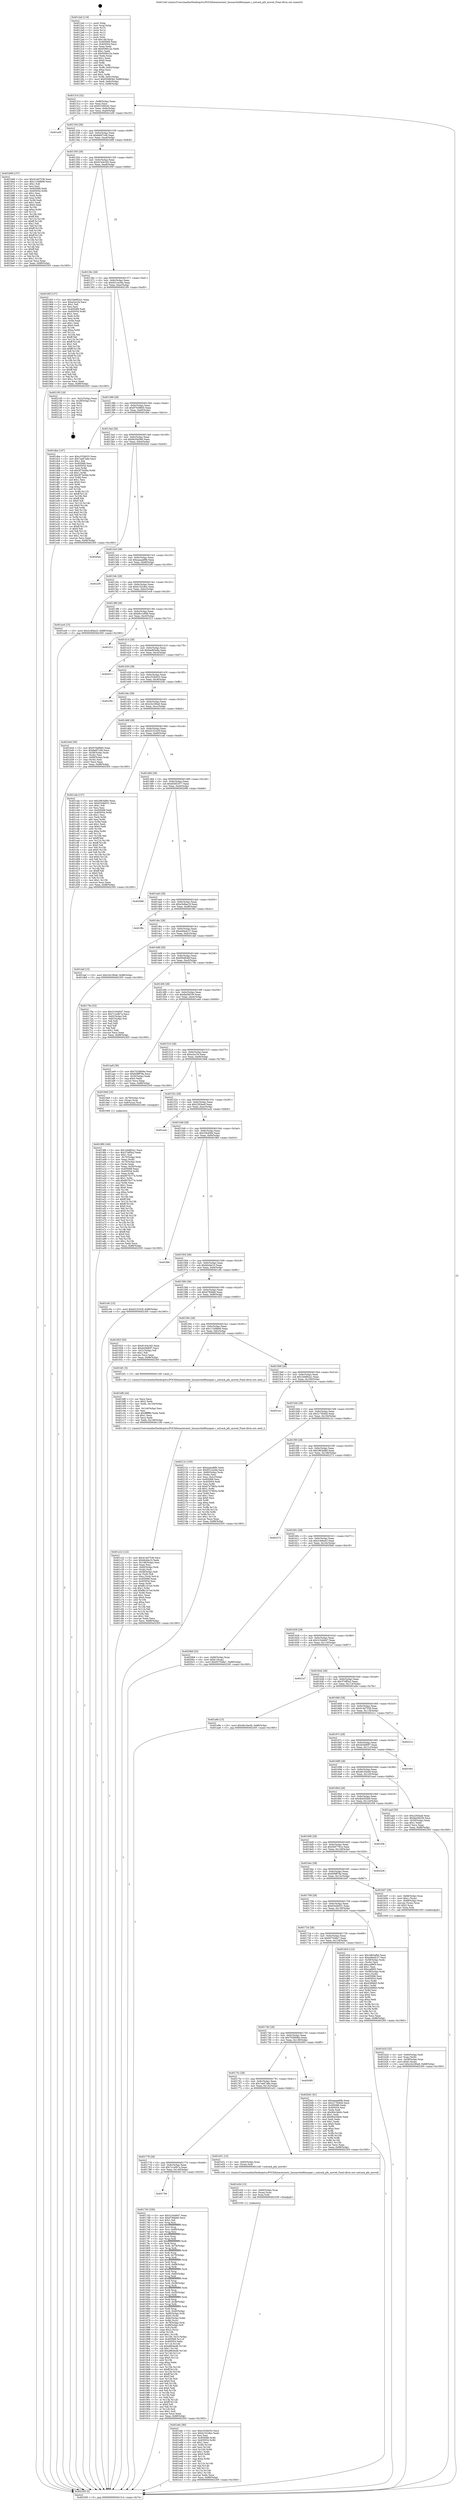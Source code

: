 digraph "0x4012a0" {
  label = "0x4012a0 (/mnt/c/Users/mathe/Desktop/tcc/POCII/binaries/extr_linuxarchx86mmpat.c_untrack_pfn_moved_Final-ollvm.out::main(0))"
  labelloc = "t"
  node[shape=record]

  Entry [label="",width=0.3,height=0.3,shape=circle,fillcolor=black,style=filled]
  "0x401314" [label="{
     0x401314 [32]\l
     | [instrs]\l
     &nbsp;&nbsp;0x401314 \<+6\>: mov -0x88(%rbp),%eax\l
     &nbsp;&nbsp;0x40131a \<+2\>: mov %eax,%ecx\l
     &nbsp;&nbsp;0x40131c \<+6\>: sub $0x815092d2,%ecx\l
     &nbsp;&nbsp;0x401322 \<+6\>: mov %eax,-0x9c(%rbp)\l
     &nbsp;&nbsp;0x401328 \<+6\>: mov %ecx,-0xa0(%rbp)\l
     &nbsp;&nbsp;0x40132e \<+6\>: je 0000000000401ed5 \<main+0xc35\>\l
  }"]
  "0x401ed5" [label="{
     0x401ed5\l
  }", style=dashed]
  "0x401334" [label="{
     0x401334 [28]\l
     | [instrs]\l
     &nbsp;&nbsp;0x401334 \<+5\>: jmp 0000000000401339 \<main+0x99\>\l
     &nbsp;&nbsp;0x401339 \<+6\>: mov -0x9c(%rbp),%eax\l
     &nbsp;&nbsp;0x40133f \<+5\>: sub $0x8afd7c06,%eax\l
     &nbsp;&nbsp;0x401344 \<+6\>: mov %eax,-0xa4(%rbp)\l
     &nbsp;&nbsp;0x40134a \<+6\>: je 0000000000401b68 \<main+0x8c8\>\l
  }"]
  Exit [label="",width=0.3,height=0.3,shape=circle,fillcolor=black,style=filled,peripheries=2]
  "0x401b68" [label="{
     0x401b68 [137]\l
     | [instrs]\l
     &nbsp;&nbsp;0x401b68 \<+5\>: mov $0x414d7538,%eax\l
     &nbsp;&nbsp;0x401b6d \<+5\>: mov $0x11549b66,%ecx\l
     &nbsp;&nbsp;0x401b72 \<+2\>: mov $0x1,%dl\l
     &nbsp;&nbsp;0x401b74 \<+2\>: xor %esi,%esi\l
     &nbsp;&nbsp;0x401b76 \<+7\>: mov 0x405068,%edi\l
     &nbsp;&nbsp;0x401b7d \<+8\>: mov 0x405054,%r8d\l
     &nbsp;&nbsp;0x401b85 \<+3\>: sub $0x1,%esi\l
     &nbsp;&nbsp;0x401b88 \<+3\>: mov %edi,%r9d\l
     &nbsp;&nbsp;0x401b8b \<+3\>: add %esi,%r9d\l
     &nbsp;&nbsp;0x401b8e \<+4\>: imul %r9d,%edi\l
     &nbsp;&nbsp;0x401b92 \<+3\>: and $0x1,%edi\l
     &nbsp;&nbsp;0x401b95 \<+3\>: cmp $0x0,%edi\l
     &nbsp;&nbsp;0x401b98 \<+4\>: sete %r10b\l
     &nbsp;&nbsp;0x401b9c \<+4\>: cmp $0xa,%r8d\l
     &nbsp;&nbsp;0x401ba0 \<+4\>: setl %r11b\l
     &nbsp;&nbsp;0x401ba4 \<+3\>: mov %r10b,%bl\l
     &nbsp;&nbsp;0x401ba7 \<+3\>: xor $0xff,%bl\l
     &nbsp;&nbsp;0x401baa \<+3\>: mov %r11b,%r14b\l
     &nbsp;&nbsp;0x401bad \<+4\>: xor $0xff,%r14b\l
     &nbsp;&nbsp;0x401bb1 \<+3\>: xor $0x1,%dl\l
     &nbsp;&nbsp;0x401bb4 \<+3\>: mov %bl,%r15b\l
     &nbsp;&nbsp;0x401bb7 \<+4\>: and $0xff,%r15b\l
     &nbsp;&nbsp;0x401bbb \<+3\>: and %dl,%r10b\l
     &nbsp;&nbsp;0x401bbe \<+3\>: mov %r14b,%r12b\l
     &nbsp;&nbsp;0x401bc1 \<+4\>: and $0xff,%r12b\l
     &nbsp;&nbsp;0x401bc5 \<+3\>: and %dl,%r11b\l
     &nbsp;&nbsp;0x401bc8 \<+3\>: or %r10b,%r15b\l
     &nbsp;&nbsp;0x401bcb \<+3\>: or %r11b,%r12b\l
     &nbsp;&nbsp;0x401bce \<+3\>: xor %r12b,%r15b\l
     &nbsp;&nbsp;0x401bd1 \<+3\>: or %r14b,%bl\l
     &nbsp;&nbsp;0x401bd4 \<+3\>: xor $0xff,%bl\l
     &nbsp;&nbsp;0x401bd7 \<+3\>: or $0x1,%dl\l
     &nbsp;&nbsp;0x401bda \<+2\>: and %dl,%bl\l
     &nbsp;&nbsp;0x401bdc \<+3\>: or %bl,%r15b\l
     &nbsp;&nbsp;0x401bdf \<+4\>: test $0x1,%r15b\l
     &nbsp;&nbsp;0x401be3 \<+3\>: cmovne %ecx,%eax\l
     &nbsp;&nbsp;0x401be6 \<+6\>: mov %eax,-0x88(%rbp)\l
     &nbsp;&nbsp;0x401bec \<+5\>: jmp 0000000000402305 \<main+0x1065\>\l
  }"]
  "0x401350" [label="{
     0x401350 [28]\l
     | [instrs]\l
     &nbsp;&nbsp;0x401350 \<+5\>: jmp 0000000000401355 \<main+0xb5\>\l
     &nbsp;&nbsp;0x401355 \<+6\>: mov -0x9c(%rbp),%eax\l
     &nbsp;&nbsp;0x40135b \<+5\>: sub $0x9143e345,%eax\l
     &nbsp;&nbsp;0x401360 \<+6\>: mov %eax,-0xa8(%rbp)\l
     &nbsp;&nbsp;0x401366 \<+6\>: je 000000000040195f \<main+0x6bf\>\l
  }"]
  "0x401e6c" [label="{
     0x401e6c [90]\l
     | [instrs]\l
     &nbsp;&nbsp;0x401e6c \<+5\>: mov $0xc333b033,%ecx\l
     &nbsp;&nbsp;0x401e71 \<+5\>: mov $0xb152c8ec,%edx\l
     &nbsp;&nbsp;0x401e76 \<+2\>: xor %esi,%esi\l
     &nbsp;&nbsp;0x401e78 \<+8\>: mov 0x405068,%r8d\l
     &nbsp;&nbsp;0x401e80 \<+8\>: mov 0x405054,%r9d\l
     &nbsp;&nbsp;0x401e88 \<+3\>: sub $0x1,%esi\l
     &nbsp;&nbsp;0x401e8b \<+3\>: mov %r8d,%r10d\l
     &nbsp;&nbsp;0x401e8e \<+3\>: add %esi,%r10d\l
     &nbsp;&nbsp;0x401e91 \<+4\>: imul %r10d,%r8d\l
     &nbsp;&nbsp;0x401e95 \<+4\>: and $0x1,%r8d\l
     &nbsp;&nbsp;0x401e99 \<+4\>: cmp $0x0,%r8d\l
     &nbsp;&nbsp;0x401e9d \<+4\>: sete %r11b\l
     &nbsp;&nbsp;0x401ea1 \<+4\>: cmp $0xa,%r9d\l
     &nbsp;&nbsp;0x401ea5 \<+3\>: setl %bl\l
     &nbsp;&nbsp;0x401ea8 \<+3\>: mov %r11b,%r14b\l
     &nbsp;&nbsp;0x401eab \<+3\>: and %bl,%r14b\l
     &nbsp;&nbsp;0x401eae \<+3\>: xor %bl,%r11b\l
     &nbsp;&nbsp;0x401eb1 \<+3\>: or %r11b,%r14b\l
     &nbsp;&nbsp;0x401eb4 \<+4\>: test $0x1,%r14b\l
     &nbsp;&nbsp;0x401eb8 \<+3\>: cmovne %edx,%ecx\l
     &nbsp;&nbsp;0x401ebb \<+6\>: mov %ecx,-0x88(%rbp)\l
     &nbsp;&nbsp;0x401ec1 \<+5\>: jmp 0000000000402305 \<main+0x1065\>\l
  }"]
  "0x40195f" [label="{
     0x40195f [137]\l
     | [instrs]\l
     &nbsp;&nbsp;0x40195f \<+5\>: mov $0x1bb892a1,%eax\l
     &nbsp;&nbsp;0x401964 \<+5\>: mov $0xa2ec34,%ecx\l
     &nbsp;&nbsp;0x401969 \<+2\>: mov $0x1,%dl\l
     &nbsp;&nbsp;0x40196b \<+2\>: xor %esi,%esi\l
     &nbsp;&nbsp;0x40196d \<+7\>: mov 0x405068,%edi\l
     &nbsp;&nbsp;0x401974 \<+8\>: mov 0x405054,%r8d\l
     &nbsp;&nbsp;0x40197c \<+3\>: sub $0x1,%esi\l
     &nbsp;&nbsp;0x40197f \<+3\>: mov %edi,%r9d\l
     &nbsp;&nbsp;0x401982 \<+3\>: add %esi,%r9d\l
     &nbsp;&nbsp;0x401985 \<+4\>: imul %r9d,%edi\l
     &nbsp;&nbsp;0x401989 \<+3\>: and $0x1,%edi\l
     &nbsp;&nbsp;0x40198c \<+3\>: cmp $0x0,%edi\l
     &nbsp;&nbsp;0x40198f \<+4\>: sete %r10b\l
     &nbsp;&nbsp;0x401993 \<+4\>: cmp $0xa,%r8d\l
     &nbsp;&nbsp;0x401997 \<+4\>: setl %r11b\l
     &nbsp;&nbsp;0x40199b \<+3\>: mov %r10b,%bl\l
     &nbsp;&nbsp;0x40199e \<+3\>: xor $0xff,%bl\l
     &nbsp;&nbsp;0x4019a1 \<+3\>: mov %r11b,%r14b\l
     &nbsp;&nbsp;0x4019a4 \<+4\>: xor $0xff,%r14b\l
     &nbsp;&nbsp;0x4019a8 \<+3\>: xor $0x1,%dl\l
     &nbsp;&nbsp;0x4019ab \<+3\>: mov %bl,%r15b\l
     &nbsp;&nbsp;0x4019ae \<+4\>: and $0xff,%r15b\l
     &nbsp;&nbsp;0x4019b2 \<+3\>: and %dl,%r10b\l
     &nbsp;&nbsp;0x4019b5 \<+3\>: mov %r14b,%r12b\l
     &nbsp;&nbsp;0x4019b8 \<+4\>: and $0xff,%r12b\l
     &nbsp;&nbsp;0x4019bc \<+3\>: and %dl,%r11b\l
     &nbsp;&nbsp;0x4019bf \<+3\>: or %r10b,%r15b\l
     &nbsp;&nbsp;0x4019c2 \<+3\>: or %r11b,%r12b\l
     &nbsp;&nbsp;0x4019c5 \<+3\>: xor %r12b,%r15b\l
     &nbsp;&nbsp;0x4019c8 \<+3\>: or %r14b,%bl\l
     &nbsp;&nbsp;0x4019cb \<+3\>: xor $0xff,%bl\l
     &nbsp;&nbsp;0x4019ce \<+3\>: or $0x1,%dl\l
     &nbsp;&nbsp;0x4019d1 \<+2\>: and %dl,%bl\l
     &nbsp;&nbsp;0x4019d3 \<+3\>: or %bl,%r15b\l
     &nbsp;&nbsp;0x4019d6 \<+4\>: test $0x1,%r15b\l
     &nbsp;&nbsp;0x4019da \<+3\>: cmovne %ecx,%eax\l
     &nbsp;&nbsp;0x4019dd \<+6\>: mov %eax,-0x88(%rbp)\l
     &nbsp;&nbsp;0x4019e3 \<+5\>: jmp 0000000000402305 \<main+0x1065\>\l
  }"]
  "0x40136c" [label="{
     0x40136c [28]\l
     | [instrs]\l
     &nbsp;&nbsp;0x40136c \<+5\>: jmp 0000000000401371 \<main+0xd1\>\l
     &nbsp;&nbsp;0x401371 \<+6\>: mov -0x9c(%rbp),%eax\l
     &nbsp;&nbsp;0x401377 \<+5\>: sub $0x931ce29a,%eax\l
     &nbsp;&nbsp;0x40137c \<+6\>: mov %eax,-0xac(%rbp)\l
     &nbsp;&nbsp;0x401382 \<+6\>: je 0000000000402195 \<main+0xef5\>\l
  }"]
  "0x401e5d" [label="{
     0x401e5d [15]\l
     | [instrs]\l
     &nbsp;&nbsp;0x401e5d \<+4\>: mov -0x60(%rbp),%rax\l
     &nbsp;&nbsp;0x401e61 \<+3\>: mov (%rax),%rax\l
     &nbsp;&nbsp;0x401e64 \<+3\>: mov %rax,%rdi\l
     &nbsp;&nbsp;0x401e67 \<+5\>: call 0000000000401030 \<free@plt\>\l
     | [calls]\l
     &nbsp;&nbsp;0x401030 \{1\} (unknown)\l
  }"]
  "0x402195" [label="{
     0x402195 [18]\l
     | [instrs]\l
     &nbsp;&nbsp;0x402195 \<+3\>: mov -0x2c(%rbp),%eax\l
     &nbsp;&nbsp;0x402198 \<+4\>: lea -0x28(%rbp),%rsp\l
     &nbsp;&nbsp;0x40219c \<+1\>: pop %rbx\l
     &nbsp;&nbsp;0x40219d \<+2\>: pop %r12\l
     &nbsp;&nbsp;0x40219f \<+2\>: pop %r13\l
     &nbsp;&nbsp;0x4021a1 \<+2\>: pop %r14\l
     &nbsp;&nbsp;0x4021a3 \<+2\>: pop %r15\l
     &nbsp;&nbsp;0x4021a5 \<+1\>: pop %rbp\l
     &nbsp;&nbsp;0x4021a6 \<+1\>: ret\l
  }"]
  "0x401388" [label="{
     0x401388 [28]\l
     | [instrs]\l
     &nbsp;&nbsp;0x401388 \<+5\>: jmp 000000000040138d \<main+0xed\>\l
     &nbsp;&nbsp;0x40138d \<+6\>: mov -0x9c(%rbp),%eax\l
     &nbsp;&nbsp;0x401393 \<+5\>: sub $0x970e96b5,%eax\l
     &nbsp;&nbsp;0x401398 \<+6\>: mov %eax,-0xb0(%rbp)\l
     &nbsp;&nbsp;0x40139e \<+6\>: je 0000000000401dbe \<main+0xb1e\>\l
  }"]
  "0x401c22" [label="{
     0x401c22 [122]\l
     | [instrs]\l
     &nbsp;&nbsp;0x401c22 \<+5\>: mov $0x414d7538,%ecx\l
     &nbsp;&nbsp;0x401c27 \<+5\>: mov $0xbb4de10,%edx\l
     &nbsp;&nbsp;0x401c2c \<+6\>: mov -0x148(%rbp),%esi\l
     &nbsp;&nbsp;0x401c32 \<+3\>: imul %eax,%esi\l
     &nbsp;&nbsp;0x401c35 \<+4\>: mov -0x60(%rbp),%rdi\l
     &nbsp;&nbsp;0x401c39 \<+3\>: mov (%rdi),%rdi\l
     &nbsp;&nbsp;0x401c3c \<+4\>: mov -0x58(%rbp),%r8\l
     &nbsp;&nbsp;0x401c40 \<+3\>: movslq (%r8),%r8\l
     &nbsp;&nbsp;0x401c43 \<+4\>: mov %esi,(%rdi,%r8,4)\l
     &nbsp;&nbsp;0x401c47 \<+7\>: mov 0x405068,%eax\l
     &nbsp;&nbsp;0x401c4e \<+7\>: mov 0x405054,%esi\l
     &nbsp;&nbsp;0x401c55 \<+3\>: mov %eax,%r9d\l
     &nbsp;&nbsp;0x401c58 \<+7\>: sub $0xf8c1b7ed,%r9d\l
     &nbsp;&nbsp;0x401c5f \<+4\>: sub $0x1,%r9d\l
     &nbsp;&nbsp;0x401c63 \<+7\>: add $0xf8c1b7ed,%r9d\l
     &nbsp;&nbsp;0x401c6a \<+4\>: imul %r9d,%eax\l
     &nbsp;&nbsp;0x401c6e \<+3\>: and $0x1,%eax\l
     &nbsp;&nbsp;0x401c71 \<+3\>: cmp $0x0,%eax\l
     &nbsp;&nbsp;0x401c74 \<+4\>: sete %r10b\l
     &nbsp;&nbsp;0x401c78 \<+3\>: cmp $0xa,%esi\l
     &nbsp;&nbsp;0x401c7b \<+4\>: setl %r11b\l
     &nbsp;&nbsp;0x401c7f \<+3\>: mov %r10b,%bl\l
     &nbsp;&nbsp;0x401c82 \<+3\>: and %r11b,%bl\l
     &nbsp;&nbsp;0x401c85 \<+3\>: xor %r11b,%r10b\l
     &nbsp;&nbsp;0x401c88 \<+3\>: or %r10b,%bl\l
     &nbsp;&nbsp;0x401c8b \<+3\>: test $0x1,%bl\l
     &nbsp;&nbsp;0x401c8e \<+3\>: cmovne %edx,%ecx\l
     &nbsp;&nbsp;0x401c91 \<+6\>: mov %ecx,-0x88(%rbp)\l
     &nbsp;&nbsp;0x401c97 \<+5\>: jmp 0000000000402305 \<main+0x1065\>\l
  }"]
  "0x401dbe" [label="{
     0x401dbe [147]\l
     | [instrs]\l
     &nbsp;&nbsp;0x401dbe \<+5\>: mov $0xc333b033,%eax\l
     &nbsp;&nbsp;0x401dc3 \<+5\>: mov $0x7aa67a8e,%ecx\l
     &nbsp;&nbsp;0x401dc8 \<+2\>: mov $0x1,%dl\l
     &nbsp;&nbsp;0x401dca \<+7\>: mov 0x405068,%esi\l
     &nbsp;&nbsp;0x401dd1 \<+7\>: mov 0x405054,%edi\l
     &nbsp;&nbsp;0x401dd8 \<+3\>: mov %esi,%r8d\l
     &nbsp;&nbsp;0x401ddb \<+7\>: sub $0x3f73e56e,%r8d\l
     &nbsp;&nbsp;0x401de2 \<+4\>: sub $0x1,%r8d\l
     &nbsp;&nbsp;0x401de6 \<+7\>: add $0x3f73e56e,%r8d\l
     &nbsp;&nbsp;0x401ded \<+4\>: imul %r8d,%esi\l
     &nbsp;&nbsp;0x401df1 \<+3\>: and $0x1,%esi\l
     &nbsp;&nbsp;0x401df4 \<+3\>: cmp $0x0,%esi\l
     &nbsp;&nbsp;0x401df7 \<+4\>: sete %r9b\l
     &nbsp;&nbsp;0x401dfb \<+3\>: cmp $0xa,%edi\l
     &nbsp;&nbsp;0x401dfe \<+4\>: setl %r10b\l
     &nbsp;&nbsp;0x401e02 \<+3\>: mov %r9b,%r11b\l
     &nbsp;&nbsp;0x401e05 \<+4\>: xor $0xff,%r11b\l
     &nbsp;&nbsp;0x401e09 \<+3\>: mov %r10b,%bl\l
     &nbsp;&nbsp;0x401e0c \<+3\>: xor $0xff,%bl\l
     &nbsp;&nbsp;0x401e0f \<+3\>: xor $0x0,%dl\l
     &nbsp;&nbsp;0x401e12 \<+3\>: mov %r11b,%r14b\l
     &nbsp;&nbsp;0x401e15 \<+4\>: and $0x0,%r14b\l
     &nbsp;&nbsp;0x401e19 \<+3\>: and %dl,%r9b\l
     &nbsp;&nbsp;0x401e1c \<+3\>: mov %bl,%r15b\l
     &nbsp;&nbsp;0x401e1f \<+4\>: and $0x0,%r15b\l
     &nbsp;&nbsp;0x401e23 \<+3\>: and %dl,%r10b\l
     &nbsp;&nbsp;0x401e26 \<+3\>: or %r9b,%r14b\l
     &nbsp;&nbsp;0x401e29 \<+3\>: or %r10b,%r15b\l
     &nbsp;&nbsp;0x401e2c \<+3\>: xor %r15b,%r14b\l
     &nbsp;&nbsp;0x401e2f \<+3\>: or %bl,%r11b\l
     &nbsp;&nbsp;0x401e32 \<+4\>: xor $0xff,%r11b\l
     &nbsp;&nbsp;0x401e36 \<+3\>: or $0x0,%dl\l
     &nbsp;&nbsp;0x401e39 \<+3\>: and %dl,%r11b\l
     &nbsp;&nbsp;0x401e3c \<+3\>: or %r11b,%r14b\l
     &nbsp;&nbsp;0x401e3f \<+4\>: test $0x1,%r14b\l
     &nbsp;&nbsp;0x401e43 \<+3\>: cmovne %ecx,%eax\l
     &nbsp;&nbsp;0x401e46 \<+6\>: mov %eax,-0x88(%rbp)\l
     &nbsp;&nbsp;0x401e4c \<+5\>: jmp 0000000000402305 \<main+0x1065\>\l
  }"]
  "0x4013a4" [label="{
     0x4013a4 [28]\l
     | [instrs]\l
     &nbsp;&nbsp;0x4013a4 \<+5\>: jmp 00000000004013a9 \<main+0x109\>\l
     &nbsp;&nbsp;0x4013a9 \<+6\>: mov -0x9c(%rbp),%eax\l
     &nbsp;&nbsp;0x4013af \<+5\>: sub $0x9e30a566,%eax\l
     &nbsp;&nbsp;0x4013b4 \<+6\>: mov %eax,-0xb4(%rbp)\l
     &nbsp;&nbsp;0x4013ba \<+6\>: je 00000000004020a4 \<main+0xe04\>\l
  }"]
  "0x401bf6" [label="{
     0x401bf6 [44]\l
     | [instrs]\l
     &nbsp;&nbsp;0x401bf6 \<+2\>: xor %ecx,%ecx\l
     &nbsp;&nbsp;0x401bf8 \<+5\>: mov $0x2,%edx\l
     &nbsp;&nbsp;0x401bfd \<+6\>: mov %edx,-0x144(%rbp)\l
     &nbsp;&nbsp;0x401c03 \<+1\>: cltd\l
     &nbsp;&nbsp;0x401c04 \<+6\>: mov -0x144(%rbp),%esi\l
     &nbsp;&nbsp;0x401c0a \<+2\>: idiv %esi\l
     &nbsp;&nbsp;0x401c0c \<+6\>: imul $0xfffffffe,%edx,%edx\l
     &nbsp;&nbsp;0x401c12 \<+3\>: sub $0x1,%ecx\l
     &nbsp;&nbsp;0x401c15 \<+2\>: sub %ecx,%edx\l
     &nbsp;&nbsp;0x401c17 \<+6\>: mov %edx,-0x148(%rbp)\l
     &nbsp;&nbsp;0x401c1d \<+5\>: call 0000000000401160 \<next_i\>\l
     | [calls]\l
     &nbsp;&nbsp;0x401160 \{1\} (/mnt/c/Users/mathe/Desktop/tcc/POCII/binaries/extr_linuxarchx86mmpat.c_untrack_pfn_moved_Final-ollvm.out::next_i)\l
  }"]
  "0x4020a4" [label="{
     0x4020a4\l
  }", style=dashed]
  "0x4013c0" [label="{
     0x4013c0 [28]\l
     | [instrs]\l
     &nbsp;&nbsp;0x4013c0 \<+5\>: jmp 00000000004013c5 \<main+0x125\>\l
     &nbsp;&nbsp;0x4013c5 \<+6\>: mov -0x9c(%rbp),%eax\l
     &nbsp;&nbsp;0x4013cb \<+5\>: sub $0xaaaaa89b,%eax\l
     &nbsp;&nbsp;0x4013d0 \<+6\>: mov %eax,-0xb8(%rbp)\l
     &nbsp;&nbsp;0x4013d6 \<+6\>: je 00000000004022f0 \<main+0x1050\>\l
  }"]
  "0x401b24" [label="{
     0x401b24 [32]\l
     | [instrs]\l
     &nbsp;&nbsp;0x401b24 \<+4\>: mov -0x60(%rbp),%rdi\l
     &nbsp;&nbsp;0x401b28 \<+3\>: mov %rax,(%rdi)\l
     &nbsp;&nbsp;0x401b2b \<+4\>: mov -0x58(%rbp),%rax\l
     &nbsp;&nbsp;0x401b2f \<+6\>: movl $0x0,(%rax)\l
     &nbsp;&nbsp;0x401b35 \<+10\>: movl $0xc5e180a6,-0x88(%rbp)\l
     &nbsp;&nbsp;0x401b3f \<+5\>: jmp 0000000000402305 \<main+0x1065\>\l
  }"]
  "0x4022f0" [label="{
     0x4022f0\l
  }", style=dashed]
  "0x4013dc" [label="{
     0x4013dc [28]\l
     | [instrs]\l
     &nbsp;&nbsp;0x4013dc \<+5\>: jmp 00000000004013e1 \<main+0x141\>\l
     &nbsp;&nbsp;0x4013e1 \<+6\>: mov -0x9c(%rbp),%eax\l
     &nbsp;&nbsp;0x4013e7 \<+5\>: sub $0xb152c8ec,%eax\l
     &nbsp;&nbsp;0x4013ec \<+6\>: mov %eax,-0xbc(%rbp)\l
     &nbsp;&nbsp;0x4013f2 \<+6\>: je 0000000000401ec6 \<main+0xc26\>\l
  }"]
  "0x4019f8" [label="{
     0x4019f8 [166]\l
     | [instrs]\l
     &nbsp;&nbsp;0x4019f8 \<+5\>: mov $0x1bb892a1,%ecx\l
     &nbsp;&nbsp;0x4019fd \<+5\>: mov $0x37eff3a2,%edx\l
     &nbsp;&nbsp;0x401a02 \<+3\>: mov $0x1,%sil\l
     &nbsp;&nbsp;0x401a05 \<+4\>: mov -0x70(%rbp),%rdi\l
     &nbsp;&nbsp;0x401a09 \<+2\>: mov %eax,(%rdi)\l
     &nbsp;&nbsp;0x401a0b \<+4\>: mov -0x70(%rbp),%rdi\l
     &nbsp;&nbsp;0x401a0f \<+2\>: mov (%rdi),%eax\l
     &nbsp;&nbsp;0x401a11 \<+3\>: mov %eax,-0x30(%rbp)\l
     &nbsp;&nbsp;0x401a14 \<+7\>: mov 0x405068,%eax\l
     &nbsp;&nbsp;0x401a1b \<+8\>: mov 0x405054,%r8d\l
     &nbsp;&nbsp;0x401a23 \<+3\>: mov %eax,%r9d\l
     &nbsp;&nbsp;0x401a26 \<+7\>: sub $0x8070c774,%r9d\l
     &nbsp;&nbsp;0x401a2d \<+4\>: sub $0x1,%r9d\l
     &nbsp;&nbsp;0x401a31 \<+7\>: add $0x8070c774,%r9d\l
     &nbsp;&nbsp;0x401a38 \<+4\>: imul %r9d,%eax\l
     &nbsp;&nbsp;0x401a3c \<+3\>: and $0x1,%eax\l
     &nbsp;&nbsp;0x401a3f \<+3\>: cmp $0x0,%eax\l
     &nbsp;&nbsp;0x401a42 \<+4\>: sete %r10b\l
     &nbsp;&nbsp;0x401a46 \<+4\>: cmp $0xa,%r8d\l
     &nbsp;&nbsp;0x401a4a \<+4\>: setl %r11b\l
     &nbsp;&nbsp;0x401a4e \<+3\>: mov %r10b,%bl\l
     &nbsp;&nbsp;0x401a51 \<+3\>: xor $0xff,%bl\l
     &nbsp;&nbsp;0x401a54 \<+3\>: mov %r11b,%r14b\l
     &nbsp;&nbsp;0x401a57 \<+4\>: xor $0xff,%r14b\l
     &nbsp;&nbsp;0x401a5b \<+4\>: xor $0x0,%sil\l
     &nbsp;&nbsp;0x401a5f \<+3\>: mov %bl,%r15b\l
     &nbsp;&nbsp;0x401a62 \<+4\>: and $0x0,%r15b\l
     &nbsp;&nbsp;0x401a66 \<+3\>: and %sil,%r10b\l
     &nbsp;&nbsp;0x401a69 \<+3\>: mov %r14b,%r12b\l
     &nbsp;&nbsp;0x401a6c \<+4\>: and $0x0,%r12b\l
     &nbsp;&nbsp;0x401a70 \<+3\>: and %sil,%r11b\l
     &nbsp;&nbsp;0x401a73 \<+3\>: or %r10b,%r15b\l
     &nbsp;&nbsp;0x401a76 \<+3\>: or %r11b,%r12b\l
     &nbsp;&nbsp;0x401a79 \<+3\>: xor %r12b,%r15b\l
     &nbsp;&nbsp;0x401a7c \<+3\>: or %r14b,%bl\l
     &nbsp;&nbsp;0x401a7f \<+3\>: xor $0xff,%bl\l
     &nbsp;&nbsp;0x401a82 \<+4\>: or $0x0,%sil\l
     &nbsp;&nbsp;0x401a86 \<+3\>: and %sil,%bl\l
     &nbsp;&nbsp;0x401a89 \<+3\>: or %bl,%r15b\l
     &nbsp;&nbsp;0x401a8c \<+4\>: test $0x1,%r15b\l
     &nbsp;&nbsp;0x401a90 \<+3\>: cmovne %edx,%ecx\l
     &nbsp;&nbsp;0x401a93 \<+6\>: mov %ecx,-0x88(%rbp)\l
     &nbsp;&nbsp;0x401a99 \<+5\>: jmp 0000000000402305 \<main+0x1065\>\l
  }"]
  "0x401ec6" [label="{
     0x401ec6 [15]\l
     | [instrs]\l
     &nbsp;&nbsp;0x401ec6 \<+10\>: movl $0x2c4f4a43,-0x88(%rbp)\l
     &nbsp;&nbsp;0x401ed0 \<+5\>: jmp 0000000000402305 \<main+0x1065\>\l
  }"]
  "0x4013f8" [label="{
     0x4013f8 [28]\l
     | [instrs]\l
     &nbsp;&nbsp;0x4013f8 \<+5\>: jmp 00000000004013fd \<main+0x15d\>\l
     &nbsp;&nbsp;0x4013fd \<+6\>: mov -0x9c(%rbp),%eax\l
     &nbsp;&nbsp;0x401403 \<+5\>: sub $0xb8c1e699,%eax\l
     &nbsp;&nbsp;0x401408 \<+6\>: mov %eax,-0xc0(%rbp)\l
     &nbsp;&nbsp;0x40140e \<+6\>: je 0000000000401f12 \<main+0xc72\>\l
  }"]
  "0x401794" [label="{
     0x401794\l
  }", style=dashed]
  "0x401f12" [label="{
     0x401f12\l
  }", style=dashed]
  "0x401414" [label="{
     0x401414 [28]\l
     | [instrs]\l
     &nbsp;&nbsp;0x401414 \<+5\>: jmp 0000000000401419 \<main+0x179\>\l
     &nbsp;&nbsp;0x401419 \<+6\>: mov -0x9c(%rbp),%eax\l
     &nbsp;&nbsp;0x40141f \<+5\>: sub $0xbed93a9e,%eax\l
     &nbsp;&nbsp;0x401424 \<+6\>: mov %eax,-0xc4(%rbp)\l
     &nbsp;&nbsp;0x40142a \<+6\>: je 0000000000402011 \<main+0xd71\>\l
  }"]
  "0x4017d3" [label="{
     0x4017d3 [336]\l
     | [instrs]\l
     &nbsp;&nbsp;0x4017d3 \<+5\>: mov $0x31044647,%eax\l
     &nbsp;&nbsp;0x4017d8 \<+5\>: mov $0xd784bb6,%ecx\l
     &nbsp;&nbsp;0x4017dd \<+2\>: mov $0x1,%dl\l
     &nbsp;&nbsp;0x4017df \<+3\>: mov %rsp,%rsi\l
     &nbsp;&nbsp;0x4017e2 \<+4\>: add $0xfffffffffffffff0,%rsi\l
     &nbsp;&nbsp;0x4017e6 \<+3\>: mov %rsi,%rsp\l
     &nbsp;&nbsp;0x4017e9 \<+4\>: mov %rsi,-0x80(%rbp)\l
     &nbsp;&nbsp;0x4017ed \<+3\>: mov %rsp,%rsi\l
     &nbsp;&nbsp;0x4017f0 \<+4\>: add $0xfffffffffffffff0,%rsi\l
     &nbsp;&nbsp;0x4017f4 \<+3\>: mov %rsi,%rsp\l
     &nbsp;&nbsp;0x4017f7 \<+3\>: mov %rsp,%rdi\l
     &nbsp;&nbsp;0x4017fa \<+4\>: add $0xfffffffffffffff0,%rdi\l
     &nbsp;&nbsp;0x4017fe \<+3\>: mov %rdi,%rsp\l
     &nbsp;&nbsp;0x401801 \<+4\>: mov %rdi,-0x78(%rbp)\l
     &nbsp;&nbsp;0x401805 \<+3\>: mov %rsp,%rdi\l
     &nbsp;&nbsp;0x401808 \<+4\>: add $0xfffffffffffffff0,%rdi\l
     &nbsp;&nbsp;0x40180c \<+3\>: mov %rdi,%rsp\l
     &nbsp;&nbsp;0x40180f \<+4\>: mov %rdi,-0x70(%rbp)\l
     &nbsp;&nbsp;0x401813 \<+3\>: mov %rsp,%rdi\l
     &nbsp;&nbsp;0x401816 \<+4\>: add $0xfffffffffffffff0,%rdi\l
     &nbsp;&nbsp;0x40181a \<+3\>: mov %rdi,%rsp\l
     &nbsp;&nbsp;0x40181d \<+4\>: mov %rdi,-0x68(%rbp)\l
     &nbsp;&nbsp;0x401821 \<+3\>: mov %rsp,%rdi\l
     &nbsp;&nbsp;0x401824 \<+4\>: add $0xfffffffffffffff0,%rdi\l
     &nbsp;&nbsp;0x401828 \<+3\>: mov %rdi,%rsp\l
     &nbsp;&nbsp;0x40182b \<+4\>: mov %rdi,-0x60(%rbp)\l
     &nbsp;&nbsp;0x40182f \<+3\>: mov %rsp,%rdi\l
     &nbsp;&nbsp;0x401832 \<+4\>: add $0xfffffffffffffff0,%rdi\l
     &nbsp;&nbsp;0x401836 \<+3\>: mov %rdi,%rsp\l
     &nbsp;&nbsp;0x401839 \<+4\>: mov %rdi,-0x58(%rbp)\l
     &nbsp;&nbsp;0x40183d \<+3\>: mov %rsp,%rdi\l
     &nbsp;&nbsp;0x401840 \<+4\>: add $0xfffffffffffffff0,%rdi\l
     &nbsp;&nbsp;0x401844 \<+3\>: mov %rdi,%rsp\l
     &nbsp;&nbsp;0x401847 \<+4\>: mov %rdi,-0x50(%rbp)\l
     &nbsp;&nbsp;0x40184b \<+3\>: mov %rsp,%rdi\l
     &nbsp;&nbsp;0x40184e \<+4\>: add $0xfffffffffffffff0,%rdi\l
     &nbsp;&nbsp;0x401852 \<+3\>: mov %rdi,%rsp\l
     &nbsp;&nbsp;0x401855 \<+4\>: mov %rdi,-0x48(%rbp)\l
     &nbsp;&nbsp;0x401859 \<+3\>: mov %rsp,%rdi\l
     &nbsp;&nbsp;0x40185c \<+4\>: add $0xfffffffffffffff0,%rdi\l
     &nbsp;&nbsp;0x401860 \<+3\>: mov %rdi,%rsp\l
     &nbsp;&nbsp;0x401863 \<+4\>: mov %rdi,-0x40(%rbp)\l
     &nbsp;&nbsp;0x401867 \<+4\>: mov -0x80(%rbp),%rdi\l
     &nbsp;&nbsp;0x40186b \<+6\>: movl $0x0,(%rdi)\l
     &nbsp;&nbsp;0x401871 \<+7\>: mov -0x8c(%rbp),%r8d\l
     &nbsp;&nbsp;0x401878 \<+3\>: mov %r8d,(%rsi)\l
     &nbsp;&nbsp;0x40187b \<+4\>: mov -0x78(%rbp),%rdi\l
     &nbsp;&nbsp;0x40187f \<+7\>: mov -0x98(%rbp),%r9\l
     &nbsp;&nbsp;0x401886 \<+3\>: mov %r9,(%rdi)\l
     &nbsp;&nbsp;0x401889 \<+3\>: cmpl $0x2,(%rsi)\l
     &nbsp;&nbsp;0x40188c \<+4\>: setne %r10b\l
     &nbsp;&nbsp;0x401890 \<+4\>: and $0x1,%r10b\l
     &nbsp;&nbsp;0x401894 \<+4\>: mov %r10b,-0x31(%rbp)\l
     &nbsp;&nbsp;0x401898 \<+8\>: mov 0x405068,%r11d\l
     &nbsp;&nbsp;0x4018a0 \<+7\>: mov 0x405054,%ebx\l
     &nbsp;&nbsp;0x4018a7 \<+3\>: mov %r11d,%r14d\l
     &nbsp;&nbsp;0x4018aa \<+7\>: sub $0xa8fcbed6,%r14d\l
     &nbsp;&nbsp;0x4018b1 \<+4\>: sub $0x1,%r14d\l
     &nbsp;&nbsp;0x4018b5 \<+7\>: add $0xa8fcbed6,%r14d\l
     &nbsp;&nbsp;0x4018bc \<+4\>: imul %r14d,%r11d\l
     &nbsp;&nbsp;0x4018c0 \<+4\>: and $0x1,%r11d\l
     &nbsp;&nbsp;0x4018c4 \<+4\>: cmp $0x0,%r11d\l
     &nbsp;&nbsp;0x4018c8 \<+4\>: sete %r10b\l
     &nbsp;&nbsp;0x4018cc \<+3\>: cmp $0xa,%ebx\l
     &nbsp;&nbsp;0x4018cf \<+4\>: setl %r15b\l
     &nbsp;&nbsp;0x4018d3 \<+3\>: mov %r10b,%r12b\l
     &nbsp;&nbsp;0x4018d6 \<+4\>: xor $0xff,%r12b\l
     &nbsp;&nbsp;0x4018da \<+3\>: mov %r15b,%r13b\l
     &nbsp;&nbsp;0x4018dd \<+4\>: xor $0xff,%r13b\l
     &nbsp;&nbsp;0x4018e1 \<+3\>: xor $0x0,%dl\l
     &nbsp;&nbsp;0x4018e4 \<+3\>: mov %r12b,%sil\l
     &nbsp;&nbsp;0x4018e7 \<+4\>: and $0x0,%sil\l
     &nbsp;&nbsp;0x4018eb \<+3\>: and %dl,%r10b\l
     &nbsp;&nbsp;0x4018ee \<+3\>: mov %r13b,%dil\l
     &nbsp;&nbsp;0x4018f1 \<+4\>: and $0x0,%dil\l
     &nbsp;&nbsp;0x4018f5 \<+3\>: and %dl,%r15b\l
     &nbsp;&nbsp;0x4018f8 \<+3\>: or %r10b,%sil\l
     &nbsp;&nbsp;0x4018fb \<+3\>: or %r15b,%dil\l
     &nbsp;&nbsp;0x4018fe \<+3\>: xor %dil,%sil\l
     &nbsp;&nbsp;0x401901 \<+3\>: or %r13b,%r12b\l
     &nbsp;&nbsp;0x401904 \<+4\>: xor $0xff,%r12b\l
     &nbsp;&nbsp;0x401908 \<+3\>: or $0x0,%dl\l
     &nbsp;&nbsp;0x40190b \<+3\>: and %dl,%r12b\l
     &nbsp;&nbsp;0x40190e \<+3\>: or %r12b,%sil\l
     &nbsp;&nbsp;0x401911 \<+4\>: test $0x1,%sil\l
     &nbsp;&nbsp;0x401915 \<+3\>: cmovne %ecx,%eax\l
     &nbsp;&nbsp;0x401918 \<+6\>: mov %eax,-0x88(%rbp)\l
     &nbsp;&nbsp;0x40191e \<+5\>: jmp 0000000000402305 \<main+0x1065\>\l
  }"]
  "0x402011" [label="{
     0x402011\l
  }", style=dashed]
  "0x401430" [label="{
     0x401430 [28]\l
     | [instrs]\l
     &nbsp;&nbsp;0x401430 \<+5\>: jmp 0000000000401435 \<main+0x195\>\l
     &nbsp;&nbsp;0x401435 \<+6\>: mov -0x9c(%rbp),%eax\l
     &nbsp;&nbsp;0x40143b \<+5\>: sub $0xc333b033,%eax\l
     &nbsp;&nbsp;0x401440 \<+6\>: mov %eax,-0xc8(%rbp)\l
     &nbsp;&nbsp;0x401446 \<+6\>: je 000000000040229c \<main+0xffc\>\l
  }"]
  "0x401778" [label="{
     0x401778 [28]\l
     | [instrs]\l
     &nbsp;&nbsp;0x401778 \<+5\>: jmp 000000000040177d \<main+0x4dd\>\l
     &nbsp;&nbsp;0x40177d \<+6\>: mov -0x9c(%rbp),%eax\l
     &nbsp;&nbsp;0x401783 \<+5\>: sub $0x7c1e0b7a,%eax\l
     &nbsp;&nbsp;0x401788 \<+6\>: mov %eax,-0x140(%rbp)\l
     &nbsp;&nbsp;0x40178e \<+6\>: je 00000000004017d3 \<main+0x533\>\l
  }"]
  "0x40229c" [label="{
     0x40229c\l
  }", style=dashed]
  "0x40144c" [label="{
     0x40144c [28]\l
     | [instrs]\l
     &nbsp;&nbsp;0x40144c \<+5\>: jmp 0000000000401451 \<main+0x1b1\>\l
     &nbsp;&nbsp;0x401451 \<+6\>: mov -0x9c(%rbp),%eax\l
     &nbsp;&nbsp;0x401457 \<+5\>: sub $0xc5e180a6,%eax\l
     &nbsp;&nbsp;0x40145c \<+6\>: mov %eax,-0xcc(%rbp)\l
     &nbsp;&nbsp;0x401462 \<+6\>: je 0000000000401b44 \<main+0x8a4\>\l
  }"]
  "0x401e51" [label="{
     0x401e51 [12]\l
     | [instrs]\l
     &nbsp;&nbsp;0x401e51 \<+4\>: mov -0x60(%rbp),%rax\l
     &nbsp;&nbsp;0x401e55 \<+3\>: mov (%rax),%rdi\l
     &nbsp;&nbsp;0x401e58 \<+5\>: call 0000000000401240 \<untrack_pfn_moved\>\l
     | [calls]\l
     &nbsp;&nbsp;0x401240 \{1\} (/mnt/c/Users/mathe/Desktop/tcc/POCII/binaries/extr_linuxarchx86mmpat.c_untrack_pfn_moved_Final-ollvm.out::untrack_pfn_moved)\l
  }"]
  "0x401b44" [label="{
     0x401b44 [36]\l
     | [instrs]\l
     &nbsp;&nbsp;0x401b44 \<+5\>: mov $0x970e96b5,%eax\l
     &nbsp;&nbsp;0x401b49 \<+5\>: mov $0x8afd7c06,%ecx\l
     &nbsp;&nbsp;0x401b4e \<+4\>: mov -0x58(%rbp),%rdx\l
     &nbsp;&nbsp;0x401b52 \<+2\>: mov (%rdx),%esi\l
     &nbsp;&nbsp;0x401b54 \<+4\>: mov -0x68(%rbp),%rdx\l
     &nbsp;&nbsp;0x401b58 \<+2\>: cmp (%rdx),%esi\l
     &nbsp;&nbsp;0x401b5a \<+3\>: cmovl %ecx,%eax\l
     &nbsp;&nbsp;0x401b5d \<+6\>: mov %eax,-0x88(%rbp)\l
     &nbsp;&nbsp;0x401b63 \<+5\>: jmp 0000000000402305 \<main+0x1065\>\l
  }"]
  "0x401468" [label="{
     0x401468 [28]\l
     | [instrs]\l
     &nbsp;&nbsp;0x401468 \<+5\>: jmp 000000000040146d \<main+0x1cd\>\l
     &nbsp;&nbsp;0x40146d \<+6\>: mov -0x9c(%rbp),%eax\l
     &nbsp;&nbsp;0x401473 \<+5\>: sub $0xd3101b3f,%eax\l
     &nbsp;&nbsp;0x401478 \<+6\>: mov %eax,-0xd0(%rbp)\l
     &nbsp;&nbsp;0x40147e \<+6\>: je 0000000000401cab \<main+0xa0b\>\l
  }"]
  "0x40175c" [label="{
     0x40175c [28]\l
     | [instrs]\l
     &nbsp;&nbsp;0x40175c \<+5\>: jmp 0000000000401761 \<main+0x4c1\>\l
     &nbsp;&nbsp;0x401761 \<+6\>: mov -0x9c(%rbp),%eax\l
     &nbsp;&nbsp;0x401767 \<+5\>: sub $0x7aa67a8e,%eax\l
     &nbsp;&nbsp;0x40176c \<+6\>: mov %eax,-0x13c(%rbp)\l
     &nbsp;&nbsp;0x401772 \<+6\>: je 0000000000401e51 \<main+0xbb1\>\l
  }"]
  "0x401cab" [label="{
     0x401cab [137]\l
     | [instrs]\l
     &nbsp;&nbsp;0x401cab \<+5\>: mov $0x2863afb0,%eax\l
     &nbsp;&nbsp;0x401cb0 \<+5\>: mov $0x6344b031,%ecx\l
     &nbsp;&nbsp;0x401cb5 \<+2\>: mov $0x1,%dl\l
     &nbsp;&nbsp;0x401cb7 \<+2\>: xor %esi,%esi\l
     &nbsp;&nbsp;0x401cb9 \<+7\>: mov 0x405068,%edi\l
     &nbsp;&nbsp;0x401cc0 \<+8\>: mov 0x405054,%r8d\l
     &nbsp;&nbsp;0x401cc8 \<+3\>: sub $0x1,%esi\l
     &nbsp;&nbsp;0x401ccb \<+3\>: mov %edi,%r9d\l
     &nbsp;&nbsp;0x401cce \<+3\>: add %esi,%r9d\l
     &nbsp;&nbsp;0x401cd1 \<+4\>: imul %r9d,%edi\l
     &nbsp;&nbsp;0x401cd5 \<+3\>: and $0x1,%edi\l
     &nbsp;&nbsp;0x401cd8 \<+3\>: cmp $0x0,%edi\l
     &nbsp;&nbsp;0x401cdb \<+4\>: sete %r10b\l
     &nbsp;&nbsp;0x401cdf \<+4\>: cmp $0xa,%r8d\l
     &nbsp;&nbsp;0x401ce3 \<+4\>: setl %r11b\l
     &nbsp;&nbsp;0x401ce7 \<+3\>: mov %r10b,%bl\l
     &nbsp;&nbsp;0x401cea \<+3\>: xor $0xff,%bl\l
     &nbsp;&nbsp;0x401ced \<+3\>: mov %r11b,%r14b\l
     &nbsp;&nbsp;0x401cf0 \<+4\>: xor $0xff,%r14b\l
     &nbsp;&nbsp;0x401cf4 \<+3\>: xor $0x0,%dl\l
     &nbsp;&nbsp;0x401cf7 \<+3\>: mov %bl,%r15b\l
     &nbsp;&nbsp;0x401cfa \<+4\>: and $0x0,%r15b\l
     &nbsp;&nbsp;0x401cfe \<+3\>: and %dl,%r10b\l
     &nbsp;&nbsp;0x401d01 \<+3\>: mov %r14b,%r12b\l
     &nbsp;&nbsp;0x401d04 \<+4\>: and $0x0,%r12b\l
     &nbsp;&nbsp;0x401d08 \<+3\>: and %dl,%r11b\l
     &nbsp;&nbsp;0x401d0b \<+3\>: or %r10b,%r15b\l
     &nbsp;&nbsp;0x401d0e \<+3\>: or %r11b,%r12b\l
     &nbsp;&nbsp;0x401d11 \<+3\>: xor %r12b,%r15b\l
     &nbsp;&nbsp;0x401d14 \<+3\>: or %r14b,%bl\l
     &nbsp;&nbsp;0x401d17 \<+3\>: xor $0xff,%bl\l
     &nbsp;&nbsp;0x401d1a \<+3\>: or $0x0,%dl\l
     &nbsp;&nbsp;0x401d1d \<+2\>: and %dl,%bl\l
     &nbsp;&nbsp;0x401d1f \<+3\>: or %bl,%r15b\l
     &nbsp;&nbsp;0x401d22 \<+4\>: test $0x1,%r15b\l
     &nbsp;&nbsp;0x401d26 \<+3\>: cmovne %ecx,%eax\l
     &nbsp;&nbsp;0x401d29 \<+6\>: mov %eax,-0x88(%rbp)\l
     &nbsp;&nbsp;0x401d2f \<+5\>: jmp 0000000000402305 \<main+0x1065\>\l
  }"]
  "0x401484" [label="{
     0x401484 [28]\l
     | [instrs]\l
     &nbsp;&nbsp;0x401484 \<+5\>: jmp 0000000000401489 \<main+0x1e9\>\l
     &nbsp;&nbsp;0x401489 \<+6\>: mov -0x9c(%rbp),%eax\l
     &nbsp;&nbsp;0x40148f \<+5\>: sub $0xd5481877,%eax\l
     &nbsp;&nbsp;0x401494 \<+6\>: mov %eax,-0xd4(%rbp)\l
     &nbsp;&nbsp;0x40149a \<+6\>: je 0000000000402086 \<main+0xde6\>\l
  }"]
  "0x402095" [label="{
     0x402095\l
  }", style=dashed]
  "0x402086" [label="{
     0x402086\l
  }", style=dashed]
  "0x4014a0" [label="{
     0x4014a0 [28]\l
     | [instrs]\l
     &nbsp;&nbsp;0x4014a0 \<+5\>: jmp 00000000004014a5 \<main+0x205\>\l
     &nbsp;&nbsp;0x4014a5 \<+6\>: mov -0x9c(%rbp),%eax\l
     &nbsp;&nbsp;0x4014ab \<+5\>: sub $0xe3e8ae19,%eax\l
     &nbsp;&nbsp;0x4014b0 \<+6\>: mov %eax,-0xd8(%rbp)\l
     &nbsp;&nbsp;0x4014b6 \<+6\>: je 0000000000401f8c \<main+0xcec\>\l
  }"]
  "0x401740" [label="{
     0x401740 [28]\l
     | [instrs]\l
     &nbsp;&nbsp;0x401740 \<+5\>: jmp 0000000000401745 \<main+0x4a5\>\l
     &nbsp;&nbsp;0x401745 \<+6\>: mov -0x9c(%rbp),%eax\l
     &nbsp;&nbsp;0x40174b \<+5\>: sub $0x7029606e,%eax\l
     &nbsp;&nbsp;0x401750 \<+6\>: mov %eax,-0x138(%rbp)\l
     &nbsp;&nbsp;0x401756 \<+6\>: je 0000000000402095 \<main+0xdf5\>\l
  }"]
  "0x401f8c" [label="{
     0x401f8c\l
  }", style=dashed]
  "0x4014bc" [label="{
     0x4014bc [28]\l
     | [instrs]\l
     &nbsp;&nbsp;0x4014bc \<+5\>: jmp 00000000004014c1 \<main+0x221\>\l
     &nbsp;&nbsp;0x4014c1 \<+6\>: mov -0x9c(%rbp),%eax\l
     &nbsp;&nbsp;0x4014c7 \<+5\>: sub $0xed0edc37,%eax\l
     &nbsp;&nbsp;0x4014cc \<+6\>: mov %eax,-0xdc(%rbp)\l
     &nbsp;&nbsp;0x4014d2 \<+6\>: je 0000000000401daf \<main+0xb0f\>\l
  }"]
  "0x4020d1" [label="{
     0x4020d1 [91]\l
     | [instrs]\l
     &nbsp;&nbsp;0x4020d1 \<+5\>: mov $0xaaaaa89b,%eax\l
     &nbsp;&nbsp;0x4020d6 \<+5\>: mov $0x217f440d,%ecx\l
     &nbsp;&nbsp;0x4020db \<+7\>: mov 0x405068,%edx\l
     &nbsp;&nbsp;0x4020e2 \<+7\>: mov 0x405054,%esi\l
     &nbsp;&nbsp;0x4020e9 \<+2\>: mov %edx,%edi\l
     &nbsp;&nbsp;0x4020eb \<+6\>: sub $0x90e34b0c,%edi\l
     &nbsp;&nbsp;0x4020f1 \<+3\>: sub $0x1,%edi\l
     &nbsp;&nbsp;0x4020f4 \<+6\>: add $0x90e34b0c,%edi\l
     &nbsp;&nbsp;0x4020fa \<+3\>: imul %edi,%edx\l
     &nbsp;&nbsp;0x4020fd \<+3\>: and $0x1,%edx\l
     &nbsp;&nbsp;0x402100 \<+3\>: cmp $0x0,%edx\l
     &nbsp;&nbsp;0x402103 \<+4\>: sete %r8b\l
     &nbsp;&nbsp;0x402107 \<+3\>: cmp $0xa,%esi\l
     &nbsp;&nbsp;0x40210a \<+4\>: setl %r9b\l
     &nbsp;&nbsp;0x40210e \<+3\>: mov %r8b,%r10b\l
     &nbsp;&nbsp;0x402111 \<+3\>: and %r9b,%r10b\l
     &nbsp;&nbsp;0x402114 \<+3\>: xor %r9b,%r8b\l
     &nbsp;&nbsp;0x402117 \<+3\>: or %r8b,%r10b\l
     &nbsp;&nbsp;0x40211a \<+4\>: test $0x1,%r10b\l
     &nbsp;&nbsp;0x40211e \<+3\>: cmovne %ecx,%eax\l
     &nbsp;&nbsp;0x402121 \<+6\>: mov %eax,-0x88(%rbp)\l
     &nbsp;&nbsp;0x402127 \<+5\>: jmp 0000000000402305 \<main+0x1065\>\l
  }"]
  "0x401daf" [label="{
     0x401daf [15]\l
     | [instrs]\l
     &nbsp;&nbsp;0x401daf \<+10\>: movl $0xc5e180a6,-0x88(%rbp)\l
     &nbsp;&nbsp;0x401db9 \<+5\>: jmp 0000000000402305 \<main+0x1065\>\l
  }"]
  "0x4014d8" [label="{
     0x4014d8 [28]\l
     | [instrs]\l
     &nbsp;&nbsp;0x4014d8 \<+5\>: jmp 00000000004014dd \<main+0x23d\>\l
     &nbsp;&nbsp;0x4014dd \<+6\>: mov -0x9c(%rbp),%eax\l
     &nbsp;&nbsp;0x4014e3 \<+5\>: sub $0xf50d83bf,%eax\l
     &nbsp;&nbsp;0x4014e8 \<+6\>: mov %eax,-0xe0(%rbp)\l
     &nbsp;&nbsp;0x4014ee \<+6\>: je 000000000040179e \<main+0x4fe\>\l
  }"]
  "0x401724" [label="{
     0x401724 [28]\l
     | [instrs]\l
     &nbsp;&nbsp;0x401724 \<+5\>: jmp 0000000000401729 \<main+0x489\>\l
     &nbsp;&nbsp;0x401729 \<+6\>: mov -0x9c(%rbp),%eax\l
     &nbsp;&nbsp;0x40172f \<+5\>: sub $0x657548a7,%eax\l
     &nbsp;&nbsp;0x401734 \<+6\>: mov %eax,-0x134(%rbp)\l
     &nbsp;&nbsp;0x40173a \<+6\>: je 00000000004020d1 \<main+0xe31\>\l
  }"]
  "0x40179e" [label="{
     0x40179e [53]\l
     | [instrs]\l
     &nbsp;&nbsp;0x40179e \<+5\>: mov $0x31044647,%eax\l
     &nbsp;&nbsp;0x4017a3 \<+5\>: mov $0x7c1e0b7a,%ecx\l
     &nbsp;&nbsp;0x4017a8 \<+6\>: mov -0x82(%rbp),%dl\l
     &nbsp;&nbsp;0x4017ae \<+7\>: mov -0x81(%rbp),%sil\l
     &nbsp;&nbsp;0x4017b5 \<+3\>: mov %dl,%dil\l
     &nbsp;&nbsp;0x4017b8 \<+3\>: and %sil,%dil\l
     &nbsp;&nbsp;0x4017bb \<+3\>: xor %sil,%dl\l
     &nbsp;&nbsp;0x4017be \<+3\>: or %dl,%dil\l
     &nbsp;&nbsp;0x4017c1 \<+4\>: test $0x1,%dil\l
     &nbsp;&nbsp;0x4017c5 \<+3\>: cmovne %ecx,%eax\l
     &nbsp;&nbsp;0x4017c8 \<+6\>: mov %eax,-0x88(%rbp)\l
     &nbsp;&nbsp;0x4017ce \<+5\>: jmp 0000000000402305 \<main+0x1065\>\l
  }"]
  "0x4014f4" [label="{
     0x4014f4 [28]\l
     | [instrs]\l
     &nbsp;&nbsp;0x4014f4 \<+5\>: jmp 00000000004014f9 \<main+0x259\>\l
     &nbsp;&nbsp;0x4014f9 \<+6\>: mov -0x9c(%rbp),%eax\l
     &nbsp;&nbsp;0x4014ff \<+5\>: sub $0xfae58339,%eax\l
     &nbsp;&nbsp;0x401504 \<+6\>: mov %eax,-0xe4(%rbp)\l
     &nbsp;&nbsp;0x40150a \<+6\>: je 0000000000401ae9 \<main+0x849\>\l
  }"]
  "0x402305" [label="{
     0x402305 [5]\l
     | [instrs]\l
     &nbsp;&nbsp;0x402305 \<+5\>: jmp 0000000000401314 \<main+0x74\>\l
  }"]
  "0x4012a0" [label="{
     0x4012a0 [116]\l
     | [instrs]\l
     &nbsp;&nbsp;0x4012a0 \<+1\>: push %rbp\l
     &nbsp;&nbsp;0x4012a1 \<+3\>: mov %rsp,%rbp\l
     &nbsp;&nbsp;0x4012a4 \<+2\>: push %r15\l
     &nbsp;&nbsp;0x4012a6 \<+2\>: push %r14\l
     &nbsp;&nbsp;0x4012a8 \<+2\>: push %r13\l
     &nbsp;&nbsp;0x4012aa \<+2\>: push %r12\l
     &nbsp;&nbsp;0x4012ac \<+1\>: push %rbx\l
     &nbsp;&nbsp;0x4012ad \<+7\>: sub $0x148,%rsp\l
     &nbsp;&nbsp;0x4012b4 \<+7\>: mov 0x405068,%eax\l
     &nbsp;&nbsp;0x4012bb \<+7\>: mov 0x405054,%ecx\l
     &nbsp;&nbsp;0x4012c2 \<+2\>: mov %eax,%edx\l
     &nbsp;&nbsp;0x4012c4 \<+6\>: add $0x936fcc2a,%edx\l
     &nbsp;&nbsp;0x4012ca \<+3\>: sub $0x1,%edx\l
     &nbsp;&nbsp;0x4012cd \<+6\>: sub $0x936fcc2a,%edx\l
     &nbsp;&nbsp;0x4012d3 \<+3\>: imul %edx,%eax\l
     &nbsp;&nbsp;0x4012d6 \<+3\>: and $0x1,%eax\l
     &nbsp;&nbsp;0x4012d9 \<+3\>: cmp $0x0,%eax\l
     &nbsp;&nbsp;0x4012dc \<+4\>: sete %r8b\l
     &nbsp;&nbsp;0x4012e0 \<+4\>: and $0x1,%r8b\l
     &nbsp;&nbsp;0x4012e4 \<+7\>: mov %r8b,-0x82(%rbp)\l
     &nbsp;&nbsp;0x4012eb \<+3\>: cmp $0xa,%ecx\l
     &nbsp;&nbsp;0x4012ee \<+4\>: setl %r8b\l
     &nbsp;&nbsp;0x4012f2 \<+4\>: and $0x1,%r8b\l
     &nbsp;&nbsp;0x4012f6 \<+7\>: mov %r8b,-0x81(%rbp)\l
     &nbsp;&nbsp;0x4012fd \<+10\>: movl $0xf50d83bf,-0x88(%rbp)\l
     &nbsp;&nbsp;0x401307 \<+6\>: mov %edi,-0x8c(%rbp)\l
     &nbsp;&nbsp;0x40130d \<+7\>: mov %rsi,-0x98(%rbp)\l
  }"]
  "0x401d34" [label="{
     0x401d34 [123]\l
     | [instrs]\l
     &nbsp;&nbsp;0x401d34 \<+5\>: mov $0x2863afb0,%eax\l
     &nbsp;&nbsp;0x401d39 \<+5\>: mov $0xed0edc37,%ecx\l
     &nbsp;&nbsp;0x401d3e \<+4\>: mov -0x58(%rbp),%rdx\l
     &nbsp;&nbsp;0x401d42 \<+2\>: mov (%rdx),%esi\l
     &nbsp;&nbsp;0x401d44 \<+6\>: add $0xcad905,%esi\l
     &nbsp;&nbsp;0x401d4a \<+3\>: add $0x1,%esi\l
     &nbsp;&nbsp;0x401d4d \<+6\>: sub $0xcad905,%esi\l
     &nbsp;&nbsp;0x401d53 \<+4\>: mov -0x58(%rbp),%rdx\l
     &nbsp;&nbsp;0x401d57 \<+2\>: mov %esi,(%rdx)\l
     &nbsp;&nbsp;0x401d59 \<+7\>: mov 0x405068,%esi\l
     &nbsp;&nbsp;0x401d60 \<+7\>: mov 0x405054,%edi\l
     &nbsp;&nbsp;0x401d67 \<+3\>: mov %esi,%r8d\l
     &nbsp;&nbsp;0x401d6a \<+7\>: sub $0x4366fd3,%r8d\l
     &nbsp;&nbsp;0x401d71 \<+4\>: sub $0x1,%r8d\l
     &nbsp;&nbsp;0x401d75 \<+7\>: add $0x4366fd3,%r8d\l
     &nbsp;&nbsp;0x401d7c \<+4\>: imul %r8d,%esi\l
     &nbsp;&nbsp;0x401d80 \<+3\>: and $0x1,%esi\l
     &nbsp;&nbsp;0x401d83 \<+3\>: cmp $0x0,%esi\l
     &nbsp;&nbsp;0x401d86 \<+4\>: sete %r9b\l
     &nbsp;&nbsp;0x401d8a \<+3\>: cmp $0xa,%edi\l
     &nbsp;&nbsp;0x401d8d \<+4\>: setl %r10b\l
     &nbsp;&nbsp;0x401d91 \<+3\>: mov %r9b,%r11b\l
     &nbsp;&nbsp;0x401d94 \<+3\>: and %r10b,%r11b\l
     &nbsp;&nbsp;0x401d97 \<+3\>: xor %r10b,%r9b\l
     &nbsp;&nbsp;0x401d9a \<+3\>: or %r9b,%r11b\l
     &nbsp;&nbsp;0x401d9d \<+4\>: test $0x1,%r11b\l
     &nbsp;&nbsp;0x401da1 \<+3\>: cmovne %ecx,%eax\l
     &nbsp;&nbsp;0x401da4 \<+6\>: mov %eax,-0x88(%rbp)\l
     &nbsp;&nbsp;0x401daa \<+5\>: jmp 0000000000402305 \<main+0x1065\>\l
  }"]
  "0x401ae9" [label="{
     0x401ae9 [30]\l
     | [instrs]\l
     &nbsp;&nbsp;0x401ae9 \<+5\>: mov $0x7029606e,%eax\l
     &nbsp;&nbsp;0x401aee \<+5\>: mov $0x609ff78a,%ecx\l
     &nbsp;&nbsp;0x401af3 \<+3\>: mov -0x30(%rbp),%edx\l
     &nbsp;&nbsp;0x401af6 \<+3\>: cmp $0x0,%edx\l
     &nbsp;&nbsp;0x401af9 \<+3\>: cmove %ecx,%eax\l
     &nbsp;&nbsp;0x401afc \<+6\>: mov %eax,-0x88(%rbp)\l
     &nbsp;&nbsp;0x401b02 \<+5\>: jmp 0000000000402305 \<main+0x1065\>\l
  }"]
  "0x401510" [label="{
     0x401510 [28]\l
     | [instrs]\l
     &nbsp;&nbsp;0x401510 \<+5\>: jmp 0000000000401515 \<main+0x275\>\l
     &nbsp;&nbsp;0x401515 \<+6\>: mov -0x9c(%rbp),%eax\l
     &nbsp;&nbsp;0x40151b \<+5\>: sub $0xa2ec34,%eax\l
     &nbsp;&nbsp;0x401520 \<+6\>: mov %eax,-0xe8(%rbp)\l
     &nbsp;&nbsp;0x401526 \<+6\>: je 00000000004019e8 \<main+0x748\>\l
  }"]
  "0x401708" [label="{
     0x401708 [28]\l
     | [instrs]\l
     &nbsp;&nbsp;0x401708 \<+5\>: jmp 000000000040170d \<main+0x46d\>\l
     &nbsp;&nbsp;0x40170d \<+6\>: mov -0x9c(%rbp),%eax\l
     &nbsp;&nbsp;0x401713 \<+5\>: sub $0x6344b031,%eax\l
     &nbsp;&nbsp;0x401718 \<+6\>: mov %eax,-0x130(%rbp)\l
     &nbsp;&nbsp;0x40171e \<+6\>: je 0000000000401d34 \<main+0xa94\>\l
  }"]
  "0x4019e8" [label="{
     0x4019e8 [16]\l
     | [instrs]\l
     &nbsp;&nbsp;0x4019e8 \<+4\>: mov -0x78(%rbp),%rax\l
     &nbsp;&nbsp;0x4019ec \<+3\>: mov (%rax),%rax\l
     &nbsp;&nbsp;0x4019ef \<+4\>: mov 0x8(%rax),%rdi\l
     &nbsp;&nbsp;0x4019f3 \<+5\>: call 0000000000401060 \<atoi@plt\>\l
     | [calls]\l
     &nbsp;&nbsp;0x401060 \{1\} (unknown)\l
  }"]
  "0x40152c" [label="{
     0x40152c [28]\l
     | [instrs]\l
     &nbsp;&nbsp;0x40152c \<+5\>: jmp 0000000000401531 \<main+0x291\>\l
     &nbsp;&nbsp;0x401531 \<+6\>: mov -0x9c(%rbp),%eax\l
     &nbsp;&nbsp;0x401537 \<+5\>: sub $0x2293ea9,%eax\l
     &nbsp;&nbsp;0x40153c \<+6\>: mov %eax,-0xec(%rbp)\l
     &nbsp;&nbsp;0x401542 \<+6\>: je 0000000000401acb \<main+0x82b\>\l
  }"]
  "0x401b07" [label="{
     0x401b07 [29]\l
     | [instrs]\l
     &nbsp;&nbsp;0x401b07 \<+4\>: mov -0x68(%rbp),%rax\l
     &nbsp;&nbsp;0x401b0b \<+6\>: movl $0x1,(%rax)\l
     &nbsp;&nbsp;0x401b11 \<+4\>: mov -0x68(%rbp),%rax\l
     &nbsp;&nbsp;0x401b15 \<+3\>: movslq (%rax),%rax\l
     &nbsp;&nbsp;0x401b18 \<+4\>: shl $0x2,%rax\l
     &nbsp;&nbsp;0x401b1c \<+3\>: mov %rax,%rdi\l
     &nbsp;&nbsp;0x401b1f \<+5\>: call 0000000000401050 \<malloc@plt\>\l
     | [calls]\l
     &nbsp;&nbsp;0x401050 \{1\} (unknown)\l
  }"]
  "0x401acb" [label="{
     0x401acb\l
  }", style=dashed]
  "0x401548" [label="{
     0x401548 [28]\l
     | [instrs]\l
     &nbsp;&nbsp;0x401548 \<+5\>: jmp 000000000040154d \<main+0x2ad\>\l
     &nbsp;&nbsp;0x40154d \<+6\>: mov -0x9c(%rbp),%eax\l
     &nbsp;&nbsp;0x401553 \<+5\>: sub $0x33b4094,%eax\l
     &nbsp;&nbsp;0x401558 \<+6\>: mov %eax,-0xf0(%rbp)\l
     &nbsp;&nbsp;0x40155e \<+6\>: je 0000000000401fb6 \<main+0xd16\>\l
  }"]
  "0x4016ec" [label="{
     0x4016ec [28]\l
     | [instrs]\l
     &nbsp;&nbsp;0x4016ec \<+5\>: jmp 00000000004016f1 \<main+0x451\>\l
     &nbsp;&nbsp;0x4016f1 \<+6\>: mov -0x9c(%rbp),%eax\l
     &nbsp;&nbsp;0x4016f7 \<+5\>: sub $0x609ff78a,%eax\l
     &nbsp;&nbsp;0x4016fc \<+6\>: mov %eax,-0x12c(%rbp)\l
     &nbsp;&nbsp;0x401702 \<+6\>: je 0000000000401b07 \<main+0x867\>\l
  }"]
  "0x401fb6" [label="{
     0x401fb6\l
  }", style=dashed]
  "0x401564" [label="{
     0x401564 [28]\l
     | [instrs]\l
     &nbsp;&nbsp;0x401564 \<+5\>: jmp 0000000000401569 \<main+0x2c9\>\l
     &nbsp;&nbsp;0x401569 \<+6\>: mov -0x9c(%rbp),%eax\l
     &nbsp;&nbsp;0x40156f \<+5\>: sub $0xbb4de10,%eax\l
     &nbsp;&nbsp;0x401574 \<+6\>: mov %eax,-0xf4(%rbp)\l
     &nbsp;&nbsp;0x40157a \<+6\>: je 0000000000401c9c \<main+0x9fc\>\l
  }"]
  "0x4022c6" [label="{
     0x4022c6\l
  }", style=dashed]
  "0x401c9c" [label="{
     0x401c9c [15]\l
     | [instrs]\l
     &nbsp;&nbsp;0x401c9c \<+10\>: movl $0xd3101b3f,-0x88(%rbp)\l
     &nbsp;&nbsp;0x401ca6 \<+5\>: jmp 0000000000402305 \<main+0x1065\>\l
  }"]
  "0x401580" [label="{
     0x401580 [28]\l
     | [instrs]\l
     &nbsp;&nbsp;0x401580 \<+5\>: jmp 0000000000401585 \<main+0x2e5\>\l
     &nbsp;&nbsp;0x401585 \<+6\>: mov -0x9c(%rbp),%eax\l
     &nbsp;&nbsp;0x40158b \<+5\>: sub $0xd784bb6,%eax\l
     &nbsp;&nbsp;0x401590 \<+6\>: mov %eax,-0xf8(%rbp)\l
     &nbsp;&nbsp;0x401596 \<+6\>: je 0000000000401923 \<main+0x683\>\l
  }"]
  "0x4016d0" [label="{
     0x4016d0 [28]\l
     | [instrs]\l
     &nbsp;&nbsp;0x4016d0 \<+5\>: jmp 00000000004016d5 \<main+0x435\>\l
     &nbsp;&nbsp;0x4016d5 \<+6\>: mov -0x9c(%rbp),%eax\l
     &nbsp;&nbsp;0x4016db \<+5\>: sub $0x5b97791e,%eax\l
     &nbsp;&nbsp;0x4016e0 \<+6\>: mov %eax,-0x128(%rbp)\l
     &nbsp;&nbsp;0x4016e6 \<+6\>: je 00000000004022c6 \<main+0x1026\>\l
  }"]
  "0x401923" [label="{
     0x401923 [30]\l
     | [instrs]\l
     &nbsp;&nbsp;0x401923 \<+5\>: mov $0x9143e345,%eax\l
     &nbsp;&nbsp;0x401928 \<+5\>: mov $0x443b80f7,%ecx\l
     &nbsp;&nbsp;0x40192d \<+3\>: mov -0x31(%rbp),%dl\l
     &nbsp;&nbsp;0x401930 \<+3\>: test $0x1,%dl\l
     &nbsp;&nbsp;0x401933 \<+3\>: cmovne %ecx,%eax\l
     &nbsp;&nbsp;0x401936 \<+6\>: mov %eax,-0x88(%rbp)\l
     &nbsp;&nbsp;0x40193c \<+5\>: jmp 0000000000402305 \<main+0x1065\>\l
  }"]
  "0x40159c" [label="{
     0x40159c [28]\l
     | [instrs]\l
     &nbsp;&nbsp;0x40159c \<+5\>: jmp 00000000004015a1 \<main+0x301\>\l
     &nbsp;&nbsp;0x4015a1 \<+6\>: mov -0x9c(%rbp),%eax\l
     &nbsp;&nbsp;0x4015a7 \<+5\>: sub $0x11549b66,%eax\l
     &nbsp;&nbsp;0x4015ac \<+6\>: mov %eax,-0xfc(%rbp)\l
     &nbsp;&nbsp;0x4015b2 \<+6\>: je 0000000000401bf1 \<main+0x951\>\l
  }"]
  "0x401f36" [label="{
     0x401f36\l
  }", style=dashed]
  "0x401bf1" [label="{
     0x401bf1 [5]\l
     | [instrs]\l
     &nbsp;&nbsp;0x401bf1 \<+5\>: call 0000000000401160 \<next_i\>\l
     | [calls]\l
     &nbsp;&nbsp;0x401160 \{1\} (/mnt/c/Users/mathe/Desktop/tcc/POCII/binaries/extr_linuxarchx86mmpat.c_untrack_pfn_moved_Final-ollvm.out::next_i)\l
  }"]
  "0x4015b8" [label="{
     0x4015b8 [28]\l
     | [instrs]\l
     &nbsp;&nbsp;0x4015b8 \<+5\>: jmp 00000000004015bd \<main+0x31d\>\l
     &nbsp;&nbsp;0x4015bd \<+6\>: mov -0x9c(%rbp),%eax\l
     &nbsp;&nbsp;0x4015c3 \<+5\>: sub $0x1bb892a1,%eax\l
     &nbsp;&nbsp;0x4015c8 \<+6\>: mov %eax,-0x100(%rbp)\l
     &nbsp;&nbsp;0x4015ce \<+6\>: je 00000000004021ec \<main+0xf4c\>\l
  }"]
  "0x4016b4" [label="{
     0x4016b4 [28]\l
     | [instrs]\l
     &nbsp;&nbsp;0x4016b4 \<+5\>: jmp 00000000004016b9 \<main+0x419\>\l
     &nbsp;&nbsp;0x4016b9 \<+6\>: mov -0x9c(%rbp),%eax\l
     &nbsp;&nbsp;0x4016bf \<+5\>: sub $0x4bd302b9,%eax\l
     &nbsp;&nbsp;0x4016c4 \<+6\>: mov %eax,-0x124(%rbp)\l
     &nbsp;&nbsp;0x4016ca \<+6\>: je 0000000000401f36 \<main+0xc96\>\l
  }"]
  "0x4021ec" [label="{
     0x4021ec\l
  }", style=dashed]
  "0x4015d4" [label="{
     0x4015d4 [28]\l
     | [instrs]\l
     &nbsp;&nbsp;0x4015d4 \<+5\>: jmp 00000000004015d9 \<main+0x339\>\l
     &nbsp;&nbsp;0x4015d9 \<+6\>: mov -0x9c(%rbp),%eax\l
     &nbsp;&nbsp;0x4015df \<+5\>: sub $0x217f440d,%eax\l
     &nbsp;&nbsp;0x4015e4 \<+6\>: mov %eax,-0x104(%rbp)\l
     &nbsp;&nbsp;0x4015ea \<+6\>: je 000000000040212c \<main+0xe8c\>\l
  }"]
  "0x401aad" [label="{
     0x401aad [30]\l
     | [instrs]\l
     &nbsp;&nbsp;0x401aad \<+5\>: mov $0x2293ea9,%eax\l
     &nbsp;&nbsp;0x401ab2 \<+5\>: mov $0xfae58339,%ecx\l
     &nbsp;&nbsp;0x401ab7 \<+3\>: mov -0x30(%rbp),%edx\l
     &nbsp;&nbsp;0x401aba \<+3\>: cmp $0x1,%edx\l
     &nbsp;&nbsp;0x401abd \<+3\>: cmovl %ecx,%eax\l
     &nbsp;&nbsp;0x401ac0 \<+6\>: mov %eax,-0x88(%rbp)\l
     &nbsp;&nbsp;0x401ac6 \<+5\>: jmp 0000000000402305 \<main+0x1065\>\l
  }"]
  "0x40212c" [label="{
     0x40212c [105]\l
     | [instrs]\l
     &nbsp;&nbsp;0x40212c \<+5\>: mov $0xaaaaa89b,%eax\l
     &nbsp;&nbsp;0x402131 \<+5\>: mov $0x931ce29a,%ecx\l
     &nbsp;&nbsp;0x402136 \<+4\>: mov -0x80(%rbp),%rdx\l
     &nbsp;&nbsp;0x40213a \<+2\>: mov (%rdx),%esi\l
     &nbsp;&nbsp;0x40213c \<+3\>: mov %esi,-0x2c(%rbp)\l
     &nbsp;&nbsp;0x40213f \<+7\>: mov 0x405068,%esi\l
     &nbsp;&nbsp;0x402146 \<+7\>: mov 0x405054,%edi\l
     &nbsp;&nbsp;0x40214d \<+3\>: mov %esi,%r8d\l
     &nbsp;&nbsp;0x402150 \<+7\>: sub $0xb7476b5a,%r8d\l
     &nbsp;&nbsp;0x402157 \<+4\>: sub $0x1,%r8d\l
     &nbsp;&nbsp;0x40215b \<+7\>: add $0xb7476b5a,%r8d\l
     &nbsp;&nbsp;0x402162 \<+4\>: imul %r8d,%esi\l
     &nbsp;&nbsp;0x402166 \<+3\>: and $0x1,%esi\l
     &nbsp;&nbsp;0x402169 \<+3\>: cmp $0x0,%esi\l
     &nbsp;&nbsp;0x40216c \<+4\>: sete %r9b\l
     &nbsp;&nbsp;0x402170 \<+3\>: cmp $0xa,%edi\l
     &nbsp;&nbsp;0x402173 \<+4\>: setl %r10b\l
     &nbsp;&nbsp;0x402177 \<+3\>: mov %r9b,%r11b\l
     &nbsp;&nbsp;0x40217a \<+3\>: and %r10b,%r11b\l
     &nbsp;&nbsp;0x40217d \<+3\>: xor %r10b,%r9b\l
     &nbsp;&nbsp;0x402180 \<+3\>: or %r9b,%r11b\l
     &nbsp;&nbsp;0x402183 \<+4\>: test $0x1,%r11b\l
     &nbsp;&nbsp;0x402187 \<+3\>: cmovne %ecx,%eax\l
     &nbsp;&nbsp;0x40218a \<+6\>: mov %eax,-0x88(%rbp)\l
     &nbsp;&nbsp;0x402190 \<+5\>: jmp 0000000000402305 \<main+0x1065\>\l
  }"]
  "0x4015f0" [label="{
     0x4015f0 [28]\l
     | [instrs]\l
     &nbsp;&nbsp;0x4015f0 \<+5\>: jmp 00000000004015f5 \<main+0x355\>\l
     &nbsp;&nbsp;0x4015f5 \<+6\>: mov -0x9c(%rbp),%eax\l
     &nbsp;&nbsp;0x4015fb \<+5\>: sub $0x2863afb0,%eax\l
     &nbsp;&nbsp;0x401600 \<+6\>: mov %eax,-0x108(%rbp)\l
     &nbsp;&nbsp;0x401606 \<+6\>: je 0000000000402272 \<main+0xfd2\>\l
  }"]
  "0x401698" [label="{
     0x401698 [28]\l
     | [instrs]\l
     &nbsp;&nbsp;0x401698 \<+5\>: jmp 000000000040169d \<main+0x3fd\>\l
     &nbsp;&nbsp;0x40169d \<+6\>: mov -0x9c(%rbp),%eax\l
     &nbsp;&nbsp;0x4016a3 \<+5\>: sub $0x46c34e49,%eax\l
     &nbsp;&nbsp;0x4016a8 \<+6\>: mov %eax,-0x120(%rbp)\l
     &nbsp;&nbsp;0x4016ae \<+6\>: je 0000000000401aad \<main+0x80d\>\l
  }"]
  "0x402272" [label="{
     0x402272\l
  }", style=dashed]
  "0x40160c" [label="{
     0x40160c [28]\l
     | [instrs]\l
     &nbsp;&nbsp;0x40160c \<+5\>: jmp 0000000000401611 \<main+0x371\>\l
     &nbsp;&nbsp;0x401611 \<+6\>: mov -0x9c(%rbp),%eax\l
     &nbsp;&nbsp;0x401617 \<+5\>: sub $0x2c4f4a43,%eax\l
     &nbsp;&nbsp;0x40161c \<+6\>: mov %eax,-0x10c(%rbp)\l
     &nbsp;&nbsp;0x401622 \<+6\>: je 00000000004020b8 \<main+0xe18\>\l
  }"]
  "0x401941" [label="{
     0x401941\l
  }", style=dashed]
  "0x4020b8" [label="{
     0x4020b8 [25]\l
     | [instrs]\l
     &nbsp;&nbsp;0x4020b8 \<+4\>: mov -0x80(%rbp),%rax\l
     &nbsp;&nbsp;0x4020bc \<+6\>: movl $0x0,(%rax)\l
     &nbsp;&nbsp;0x4020c2 \<+10\>: movl $0x657548a7,-0x88(%rbp)\l
     &nbsp;&nbsp;0x4020cc \<+5\>: jmp 0000000000402305 \<main+0x1065\>\l
  }"]
  "0x401628" [label="{
     0x401628 [28]\l
     | [instrs]\l
     &nbsp;&nbsp;0x401628 \<+5\>: jmp 000000000040162d \<main+0x38d\>\l
     &nbsp;&nbsp;0x40162d \<+6\>: mov -0x9c(%rbp),%eax\l
     &nbsp;&nbsp;0x401633 \<+5\>: sub $0x31044647,%eax\l
     &nbsp;&nbsp;0x401638 \<+6\>: mov %eax,-0x110(%rbp)\l
     &nbsp;&nbsp;0x40163e \<+6\>: je 00000000004021a7 \<main+0xf07\>\l
  }"]
  "0x40167c" [label="{
     0x40167c [28]\l
     | [instrs]\l
     &nbsp;&nbsp;0x40167c \<+5\>: jmp 0000000000401681 \<main+0x3e1\>\l
     &nbsp;&nbsp;0x401681 \<+6\>: mov -0x9c(%rbp),%eax\l
     &nbsp;&nbsp;0x401687 \<+5\>: sub $0x443b80f7,%eax\l
     &nbsp;&nbsp;0x40168c \<+6\>: mov %eax,-0x11c(%rbp)\l
     &nbsp;&nbsp;0x401692 \<+6\>: je 0000000000401941 \<main+0x6a1\>\l
  }"]
  "0x4021a7" [label="{
     0x4021a7\l
  }", style=dashed]
  "0x401644" [label="{
     0x401644 [28]\l
     | [instrs]\l
     &nbsp;&nbsp;0x401644 \<+5\>: jmp 0000000000401649 \<main+0x3a9\>\l
     &nbsp;&nbsp;0x401649 \<+6\>: mov -0x9c(%rbp),%eax\l
     &nbsp;&nbsp;0x40164f \<+5\>: sub $0x37eff3a2,%eax\l
     &nbsp;&nbsp;0x401654 \<+6\>: mov %eax,-0x114(%rbp)\l
     &nbsp;&nbsp;0x40165a \<+6\>: je 0000000000401a9e \<main+0x7fe\>\l
  }"]
  "0x40221c" [label="{
     0x40221c\l
  }", style=dashed]
  "0x401a9e" [label="{
     0x401a9e [15]\l
     | [instrs]\l
     &nbsp;&nbsp;0x401a9e \<+10\>: movl $0x46c34e49,-0x88(%rbp)\l
     &nbsp;&nbsp;0x401aa8 \<+5\>: jmp 0000000000402305 \<main+0x1065\>\l
  }"]
  "0x401660" [label="{
     0x401660 [28]\l
     | [instrs]\l
     &nbsp;&nbsp;0x401660 \<+5\>: jmp 0000000000401665 \<main+0x3c5\>\l
     &nbsp;&nbsp;0x401665 \<+6\>: mov -0x9c(%rbp),%eax\l
     &nbsp;&nbsp;0x40166b \<+5\>: sub $0x414d7538,%eax\l
     &nbsp;&nbsp;0x401670 \<+6\>: mov %eax,-0x118(%rbp)\l
     &nbsp;&nbsp;0x401676 \<+6\>: je 000000000040221c \<main+0xf7c\>\l
  }"]
  Entry -> "0x4012a0" [label=" 1"]
  "0x401314" -> "0x401ed5" [label=" 0"]
  "0x401314" -> "0x401334" [label=" 24"]
  "0x402195" -> Exit [label=" 1"]
  "0x401334" -> "0x401b68" [label=" 1"]
  "0x401334" -> "0x401350" [label=" 23"]
  "0x40212c" -> "0x402305" [label=" 1"]
  "0x401350" -> "0x40195f" [label=" 1"]
  "0x401350" -> "0x40136c" [label=" 22"]
  "0x4020d1" -> "0x402305" [label=" 1"]
  "0x40136c" -> "0x402195" [label=" 1"]
  "0x40136c" -> "0x401388" [label=" 21"]
  "0x4020b8" -> "0x402305" [label=" 1"]
  "0x401388" -> "0x401dbe" [label=" 1"]
  "0x401388" -> "0x4013a4" [label=" 20"]
  "0x401ec6" -> "0x402305" [label=" 1"]
  "0x4013a4" -> "0x4020a4" [label=" 0"]
  "0x4013a4" -> "0x4013c0" [label=" 20"]
  "0x401e6c" -> "0x402305" [label=" 1"]
  "0x4013c0" -> "0x4022f0" [label=" 0"]
  "0x4013c0" -> "0x4013dc" [label=" 20"]
  "0x401e5d" -> "0x401e6c" [label=" 1"]
  "0x4013dc" -> "0x401ec6" [label=" 1"]
  "0x4013dc" -> "0x4013f8" [label=" 19"]
  "0x401e51" -> "0x401e5d" [label=" 1"]
  "0x4013f8" -> "0x401f12" [label=" 0"]
  "0x4013f8" -> "0x401414" [label=" 19"]
  "0x401daf" -> "0x402305" [label=" 1"]
  "0x401414" -> "0x402011" [label=" 0"]
  "0x401414" -> "0x401430" [label=" 19"]
  "0x401d34" -> "0x402305" [label=" 1"]
  "0x401430" -> "0x40229c" [label=" 0"]
  "0x401430" -> "0x40144c" [label=" 19"]
  "0x401c9c" -> "0x402305" [label=" 1"]
  "0x40144c" -> "0x401b44" [label=" 2"]
  "0x40144c" -> "0x401468" [label=" 17"]
  "0x401c22" -> "0x402305" [label=" 1"]
  "0x401468" -> "0x401cab" [label=" 1"]
  "0x401468" -> "0x401484" [label=" 16"]
  "0x401bf1" -> "0x401bf6" [label=" 1"]
  "0x401484" -> "0x402086" [label=" 0"]
  "0x401484" -> "0x4014a0" [label=" 16"]
  "0x401b68" -> "0x402305" [label=" 1"]
  "0x4014a0" -> "0x401f8c" [label=" 0"]
  "0x4014a0" -> "0x4014bc" [label=" 16"]
  "0x401b24" -> "0x402305" [label=" 1"]
  "0x4014bc" -> "0x401daf" [label=" 1"]
  "0x4014bc" -> "0x4014d8" [label=" 15"]
  "0x401b07" -> "0x401b24" [label=" 1"]
  "0x4014d8" -> "0x40179e" [label=" 1"]
  "0x4014d8" -> "0x4014f4" [label=" 14"]
  "0x40179e" -> "0x402305" [label=" 1"]
  "0x4012a0" -> "0x401314" [label=" 1"]
  "0x402305" -> "0x401314" [label=" 23"]
  "0x401aad" -> "0x402305" [label=" 1"]
  "0x4014f4" -> "0x401ae9" [label=" 1"]
  "0x4014f4" -> "0x401510" [label=" 13"]
  "0x401a9e" -> "0x402305" [label=" 1"]
  "0x401510" -> "0x4019e8" [label=" 1"]
  "0x401510" -> "0x40152c" [label=" 12"]
  "0x4019e8" -> "0x4019f8" [label=" 1"]
  "0x40152c" -> "0x401acb" [label=" 0"]
  "0x40152c" -> "0x401548" [label=" 12"]
  "0x40195f" -> "0x402305" [label=" 1"]
  "0x401548" -> "0x401fb6" [label=" 0"]
  "0x401548" -> "0x401564" [label=" 12"]
  "0x4017d3" -> "0x402305" [label=" 1"]
  "0x401564" -> "0x401c9c" [label=" 1"]
  "0x401564" -> "0x401580" [label=" 11"]
  "0x401dbe" -> "0x402305" [label=" 1"]
  "0x401580" -> "0x401923" [label=" 1"]
  "0x401580" -> "0x40159c" [label=" 10"]
  "0x401778" -> "0x4017d3" [label=" 1"]
  "0x40159c" -> "0x401bf1" [label=" 1"]
  "0x40159c" -> "0x4015b8" [label=" 9"]
  "0x401cab" -> "0x402305" [label=" 1"]
  "0x4015b8" -> "0x4021ec" [label=" 0"]
  "0x4015b8" -> "0x4015d4" [label=" 9"]
  "0x40175c" -> "0x401e51" [label=" 1"]
  "0x4015d4" -> "0x40212c" [label=" 1"]
  "0x4015d4" -> "0x4015f0" [label=" 8"]
  "0x401bf6" -> "0x401c22" [label=" 1"]
  "0x4015f0" -> "0x402272" [label=" 0"]
  "0x4015f0" -> "0x40160c" [label=" 8"]
  "0x401740" -> "0x402095" [label=" 0"]
  "0x40160c" -> "0x4020b8" [label=" 1"]
  "0x40160c" -> "0x401628" [label=" 7"]
  "0x401b44" -> "0x402305" [label=" 2"]
  "0x401628" -> "0x4021a7" [label=" 0"]
  "0x401628" -> "0x401644" [label=" 7"]
  "0x401724" -> "0x4020d1" [label=" 1"]
  "0x401644" -> "0x401a9e" [label=" 1"]
  "0x401644" -> "0x401660" [label=" 6"]
  "0x401ae9" -> "0x402305" [label=" 1"]
  "0x401660" -> "0x40221c" [label=" 0"]
  "0x401660" -> "0x40167c" [label=" 6"]
  "0x401724" -> "0x401740" [label=" 2"]
  "0x40167c" -> "0x401941" [label=" 0"]
  "0x40167c" -> "0x401698" [label=" 6"]
  "0x401740" -> "0x40175c" [label=" 2"]
  "0x401698" -> "0x401aad" [label=" 1"]
  "0x401698" -> "0x4016b4" [label=" 5"]
  "0x40175c" -> "0x401778" [label=" 1"]
  "0x4016b4" -> "0x401f36" [label=" 0"]
  "0x4016b4" -> "0x4016d0" [label=" 5"]
  "0x401778" -> "0x401794" [label=" 0"]
  "0x4016d0" -> "0x4022c6" [label=" 0"]
  "0x4016d0" -> "0x4016ec" [label=" 5"]
  "0x401923" -> "0x402305" [label=" 1"]
  "0x4016ec" -> "0x401b07" [label=" 1"]
  "0x4016ec" -> "0x401708" [label=" 4"]
  "0x4019f8" -> "0x402305" [label=" 1"]
  "0x401708" -> "0x401d34" [label=" 1"]
  "0x401708" -> "0x401724" [label=" 3"]
}

